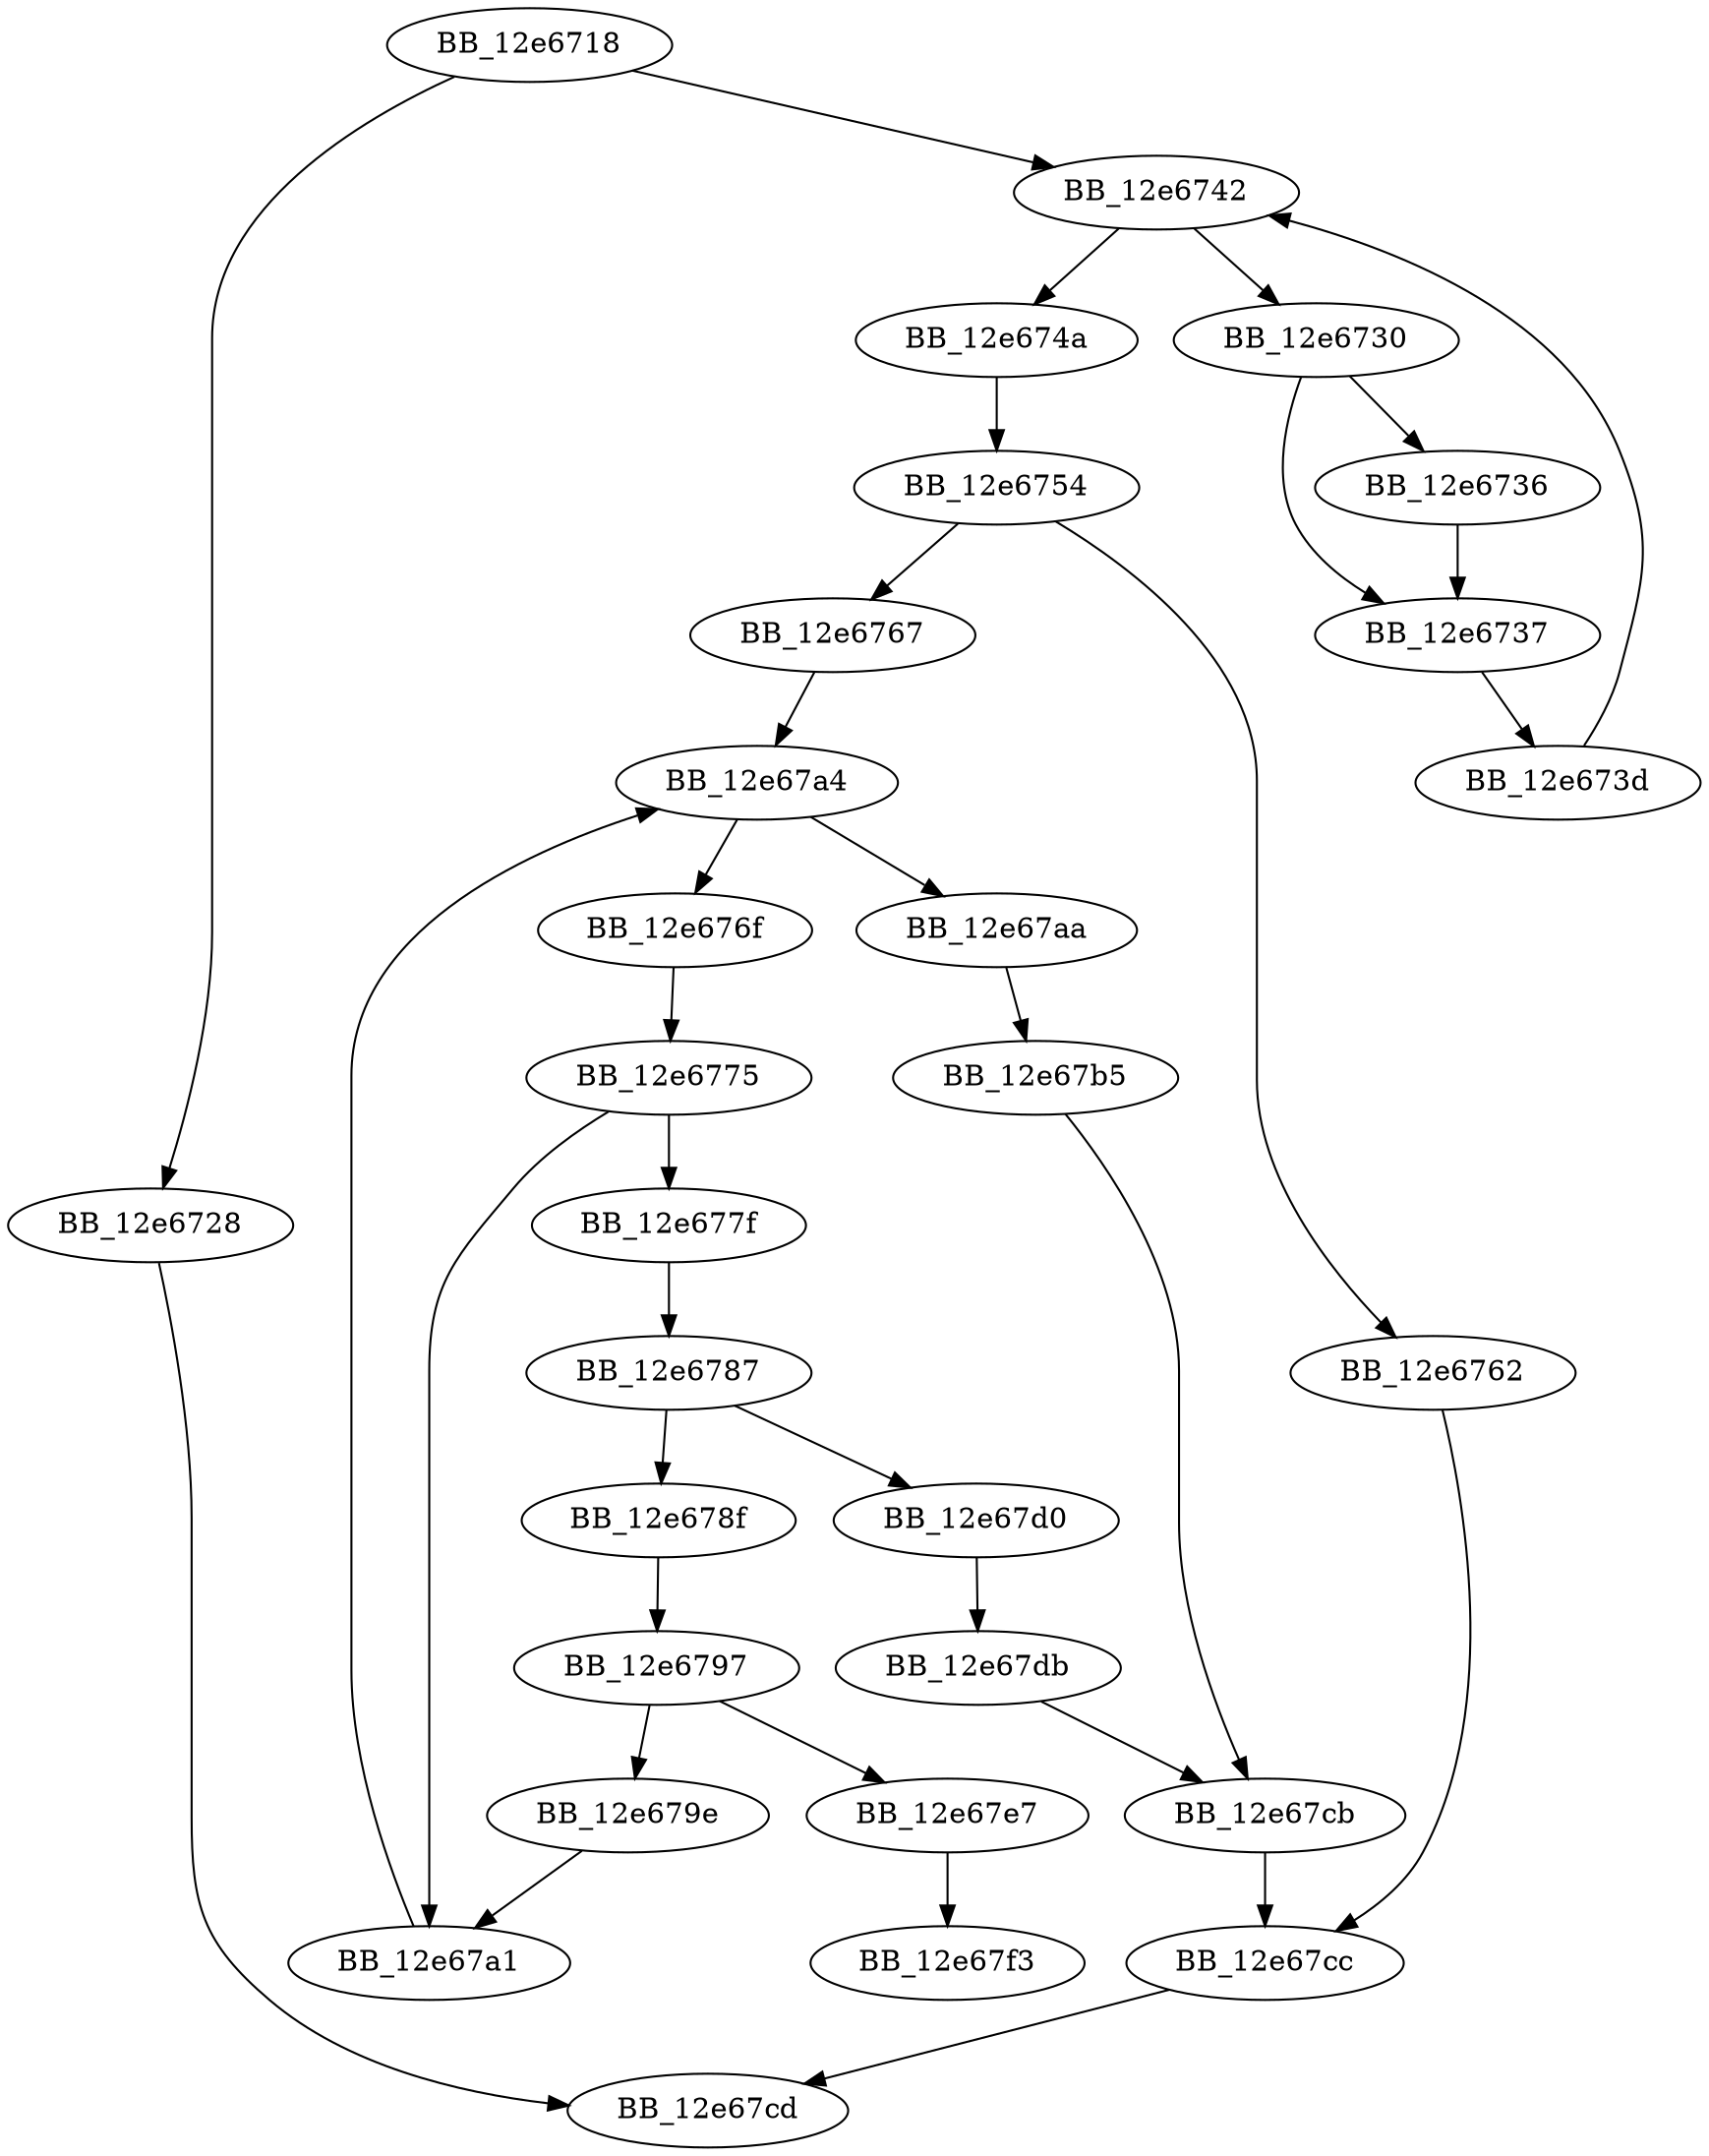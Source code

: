 DiGraph __wsetenvp{
BB_12e6718->BB_12e6728
BB_12e6718->BB_12e6742
BB_12e6728->BB_12e67cd
BB_12e6730->BB_12e6736
BB_12e6730->BB_12e6737
BB_12e6736->BB_12e6737
BB_12e6737->BB_12e673d
BB_12e673d->BB_12e6742
BB_12e6742->BB_12e6730
BB_12e6742->BB_12e674a
BB_12e674a->BB_12e6754
BB_12e6754->BB_12e6762
BB_12e6754->BB_12e6767
BB_12e6762->BB_12e67cc
BB_12e6767->BB_12e67a4
BB_12e676f->BB_12e6775
BB_12e6775->BB_12e677f
BB_12e6775->BB_12e67a1
BB_12e677f->BB_12e6787
BB_12e6787->BB_12e678f
BB_12e6787->BB_12e67d0
BB_12e678f->BB_12e6797
BB_12e6797->BB_12e679e
BB_12e6797->BB_12e67e7
BB_12e679e->BB_12e67a1
BB_12e67a1->BB_12e67a4
BB_12e67a4->BB_12e676f
BB_12e67a4->BB_12e67aa
BB_12e67aa->BB_12e67b5
BB_12e67b5->BB_12e67cb
BB_12e67cb->BB_12e67cc
BB_12e67cc->BB_12e67cd
BB_12e67d0->BB_12e67db
BB_12e67db->BB_12e67cb
BB_12e67e7->BB_12e67f3
}

